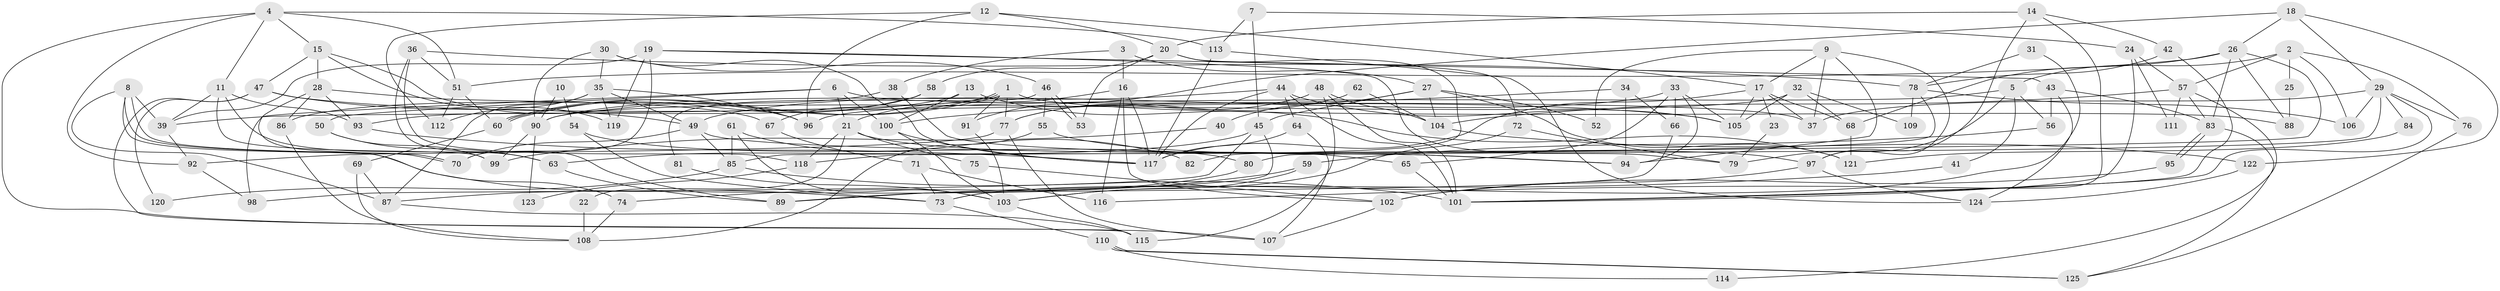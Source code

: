 // coarse degree distribution, {7: 0.12987012987012986, 6: 0.2077922077922078, 4: 0.18181818181818182, 5: 0.16883116883116883, 8: 0.03896103896103896, 9: 0.025974025974025976, 2: 0.1038961038961039, 3: 0.14285714285714285}
// Generated by graph-tools (version 1.1) at 2025/23/03/03/25 07:23:56]
// undirected, 125 vertices, 250 edges
graph export_dot {
graph [start="1"]
  node [color=gray90,style=filled];
  1;
  2;
  3;
  4;
  5;
  6;
  7;
  8;
  9;
  10;
  11;
  12;
  13;
  14;
  15;
  16;
  17;
  18;
  19;
  20;
  21;
  22;
  23;
  24;
  25;
  26;
  27;
  28;
  29;
  30;
  31;
  32;
  33;
  34;
  35;
  36;
  37;
  38;
  39;
  40;
  41;
  42;
  43;
  44;
  45;
  46;
  47;
  48;
  49;
  50;
  51;
  52;
  53;
  54;
  55;
  56;
  57;
  58;
  59;
  60;
  61;
  62;
  63;
  64;
  65;
  66;
  67;
  68;
  69;
  70;
  71;
  72;
  73;
  74;
  75;
  76;
  77;
  78;
  79;
  80;
  81;
  82;
  83;
  84;
  85;
  86;
  87;
  88;
  89;
  90;
  91;
  92;
  93;
  94;
  95;
  96;
  97;
  98;
  99;
  100;
  101;
  102;
  103;
  104;
  105;
  106;
  107;
  108;
  109;
  110;
  111;
  112;
  113;
  114;
  115;
  116;
  117;
  118;
  119;
  120;
  121;
  122;
  123;
  124;
  125;
  1 -- 60;
  1 -- 60;
  1 -- 77;
  1 -- 39;
  1 -- 88;
  1 -- 91;
  2 -- 5;
  2 -- 76;
  2 -- 25;
  2 -- 57;
  2 -- 106;
  3 -- 38;
  3 -- 16;
  3 -- 27;
  4 -- 15;
  4 -- 11;
  4 -- 51;
  4 -- 92;
  4 -- 107;
  4 -- 113;
  5 -- 96;
  5 -- 56;
  5 -- 41;
  5 -- 79;
  6 -- 98;
  6 -- 100;
  6 -- 21;
  6 -- 37;
  6 -- 50;
  7 -- 45;
  7 -- 113;
  7 -- 24;
  8 -- 70;
  8 -- 70;
  8 -- 39;
  8 -- 73;
  8 -- 87;
  9 -- 17;
  9 -- 97;
  9 -- 37;
  9 -- 52;
  9 -- 94;
  10 -- 90;
  10 -- 54;
  11 -- 39;
  11 -- 93;
  11 -- 63;
  11 -- 99;
  12 -- 112;
  12 -- 17;
  12 -- 20;
  12 -- 96;
  13 -- 121;
  13 -- 93;
  13 -- 100;
  14 -- 42;
  14 -- 20;
  14 -- 97;
  14 -- 116;
  15 -- 47;
  15 -- 96;
  15 -- 28;
  15 -- 119;
  16 -- 117;
  16 -- 21;
  16 -- 102;
  16 -- 116;
  17 -- 37;
  17 -- 117;
  17 -- 23;
  17 -- 68;
  17 -- 105;
  18 -- 122;
  18 -- 91;
  18 -- 26;
  18 -- 29;
  19 -- 119;
  19 -- 70;
  19 -- 39;
  19 -- 43;
  19 -- 79;
  20 -- 72;
  20 -- 53;
  20 -- 58;
  20 -- 82;
  21 -- 65;
  21 -- 22;
  21 -- 75;
  21 -- 118;
  22 -- 108;
  23 -- 79;
  24 -- 57;
  24 -- 101;
  24 -- 111;
  25 -- 88;
  26 -- 118;
  26 -- 51;
  26 -- 68;
  26 -- 83;
  26 -- 88;
  27 -- 104;
  27 -- 40;
  27 -- 45;
  27 -- 52;
  27 -- 121;
  28 -- 67;
  28 -- 74;
  28 -- 86;
  28 -- 93;
  29 -- 37;
  29 -- 76;
  29 -- 80;
  29 -- 84;
  29 -- 101;
  29 -- 106;
  30 -- 35;
  30 -- 90;
  30 -- 46;
  30 -- 117;
  31 -- 78;
  31 -- 73;
  32 -- 68;
  32 -- 105;
  32 -- 90;
  32 -- 109;
  33 -- 105;
  33 -- 94;
  33 -- 49;
  33 -- 65;
  33 -- 66;
  34 -- 94;
  34 -- 100;
  34 -- 66;
  35 -- 87;
  35 -- 49;
  35 -- 96;
  35 -- 112;
  35 -- 119;
  36 -- 89;
  36 -- 51;
  36 -- 78;
  36 -- 118;
  38 -- 94;
  38 -- 86;
  39 -- 92;
  40 -- 99;
  41 -- 89;
  42 -- 78;
  42 -- 101;
  43 -- 83;
  43 -- 56;
  43 -- 124;
  44 -- 64;
  44 -- 101;
  44 -- 90;
  44 -- 105;
  44 -- 117;
  45 -- 63;
  45 -- 89;
  45 -- 98;
  46 -- 53;
  46 -- 53;
  46 -- 55;
  46 -- 81;
  47 -- 49;
  47 -- 105;
  47 -- 115;
  47 -- 120;
  48 -- 101;
  48 -- 77;
  48 -- 104;
  48 -- 115;
  49 -- 85;
  49 -- 70;
  49 -- 94;
  50 -- 99;
  50 -- 63;
  51 -- 60;
  51 -- 112;
  54 -- 80;
  54 -- 73;
  55 -- 97;
  55 -- 108;
  56 -- 59;
  57 -- 83;
  57 -- 104;
  57 -- 111;
  57 -- 114;
  58 -- 60;
  58 -- 67;
  59 -- 74;
  59 -- 103;
  60 -- 69;
  61 -- 103;
  61 -- 85;
  61 -- 82;
  62 -- 77;
  62 -- 104;
  63 -- 89;
  64 -- 107;
  64 -- 117;
  65 -- 101;
  66 -- 73;
  67 -- 71;
  68 -- 121;
  69 -- 87;
  69 -- 108;
  71 -- 73;
  71 -- 116;
  72 -- 79;
  72 -- 103;
  73 -- 110;
  74 -- 108;
  75 -- 102;
  76 -- 125;
  77 -- 107;
  77 -- 92;
  78 -- 106;
  78 -- 85;
  78 -- 109;
  80 -- 87;
  81 -- 103;
  83 -- 95;
  83 -- 95;
  83 -- 125;
  84 -- 121;
  85 -- 101;
  85 -- 120;
  86 -- 108;
  87 -- 115;
  90 -- 99;
  90 -- 123;
  91 -- 103;
  92 -- 98;
  93 -- 117;
  95 -- 102;
  97 -- 124;
  97 -- 102;
  100 -- 117;
  100 -- 103;
  102 -- 107;
  103 -- 115;
  104 -- 122;
  110 -- 125;
  110 -- 125;
  110 -- 114;
  113 -- 117;
  113 -- 124;
  118 -- 123;
  122 -- 124;
}
